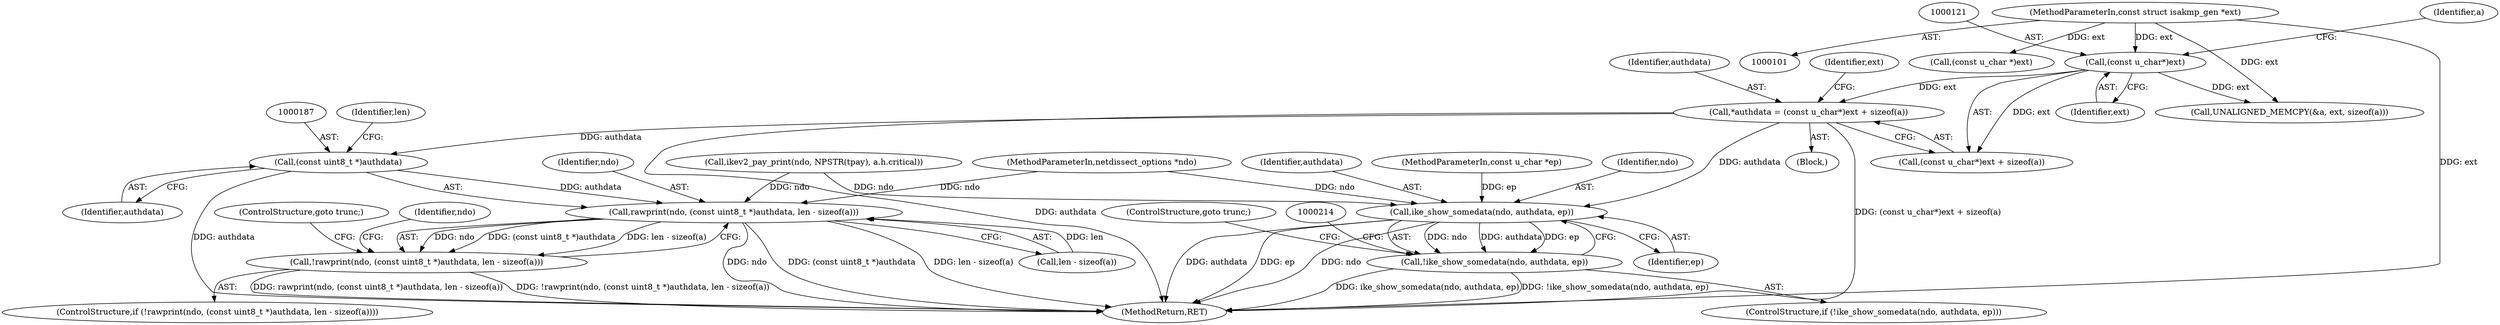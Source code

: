 digraph "0_tcpdump_c2ef693866beae071a24b45c49f9674af1df4028_1@integer" {
"1000117" [label="(Call,*authdata = (const u_char*)ext + sizeof(a))"];
"1000120" [label="(Call,(const u_char*)ext)"];
"1000104" [label="(MethodParameterIn,const struct isakmp_gen *ext)"];
"1000186" [label="(Call,(const uint8_t *)authdata)"];
"1000184" [label="(Call,rawprint(ndo, (const uint8_t *)authdata, len - sizeof(a)))"];
"1000183" [label="(Call,!rawprint(ndo, (const uint8_t *)authdata, len - sizeof(a)))"];
"1000206" [label="(Call,ike_show_somedata(ndo, authdata, ep))"];
"1000205" [label="(Call,!ike_show_somedata(ndo, authdata, ep))"];
"1000185" [label="(Identifier,ndo)"];
"1000209" [label="(Identifier,ep)"];
"1000193" [label="(ControlStructure,goto trunc;)"];
"1000186" [label="(Call,(const uint8_t *)authdata)"];
"1000183" [label="(Call,!rawprint(ndo, (const uint8_t *)authdata, len - sizeof(a)))"];
"1000119" [label="(Call,(const u_char*)ext + sizeof(a))"];
"1000189" [label="(Call,len - sizeof(a))"];
"1000122" [label="(Identifier,ext)"];
"1000206" [label="(Call,ike_show_somedata(ndo, authdata, ep))"];
"1000204" [label="(ControlStructure,if (!ike_show_somedata(ndo, authdata, ep)))"];
"1000124" [label="(Identifier,a)"];
"1000190" [label="(Identifier,len)"];
"1000184" [label="(Call,rawprint(ndo, (const uint8_t *)authdata, len - sizeof(a)))"];
"1000111" [label="(Block,)"];
"1000117" [label="(Call,*authdata = (const u_char*)ext + sizeof(a))"];
"1000135" [label="(Call,ikev2_pay_print(ndo, NPSTR(tpay), a.h.critical))"];
"1000196" [label="(Identifier,ndo)"];
"1000227" [label="(MethodReturn,RET)"];
"1000208" [label="(Identifier,authdata)"];
"1000128" [label="(Identifier,ext)"];
"1000188" [label="(Identifier,authdata)"];
"1000106" [label="(MethodParameterIn,const u_char *ep)"];
"1000213" [label="(Call,(const u_char *)ext)"];
"1000120" [label="(Call,(const u_char*)ext)"];
"1000207" [label="(Identifier,ndo)"];
"1000205" [label="(Call,!ike_show_somedata(ndo, authdata, ep))"];
"1000129" [label="(Call,UNALIGNED_MEMCPY(&a, ext, sizeof(a)))"];
"1000104" [label="(MethodParameterIn,const struct isakmp_gen *ext)"];
"1000118" [label="(Identifier,authdata)"];
"1000102" [label="(MethodParameterIn,netdissect_options *ndo)"];
"1000210" [label="(ControlStructure,goto trunc;)"];
"1000182" [label="(ControlStructure,if (!rawprint(ndo, (const uint8_t *)authdata, len - sizeof(a))))"];
"1000117" -> "1000111"  [label="AST: "];
"1000117" -> "1000119"  [label="CFG: "];
"1000118" -> "1000117"  [label="AST: "];
"1000119" -> "1000117"  [label="AST: "];
"1000128" -> "1000117"  [label="CFG: "];
"1000117" -> "1000227"  [label="DDG: authdata"];
"1000117" -> "1000227"  [label="DDG: (const u_char*)ext + sizeof(a)"];
"1000120" -> "1000117"  [label="DDG: ext"];
"1000117" -> "1000186"  [label="DDG: authdata"];
"1000117" -> "1000206"  [label="DDG: authdata"];
"1000120" -> "1000119"  [label="AST: "];
"1000120" -> "1000122"  [label="CFG: "];
"1000121" -> "1000120"  [label="AST: "];
"1000122" -> "1000120"  [label="AST: "];
"1000124" -> "1000120"  [label="CFG: "];
"1000120" -> "1000119"  [label="DDG: ext"];
"1000104" -> "1000120"  [label="DDG: ext"];
"1000120" -> "1000129"  [label="DDG: ext"];
"1000104" -> "1000101"  [label="AST: "];
"1000104" -> "1000227"  [label="DDG: ext"];
"1000104" -> "1000129"  [label="DDG: ext"];
"1000104" -> "1000213"  [label="DDG: ext"];
"1000186" -> "1000184"  [label="AST: "];
"1000186" -> "1000188"  [label="CFG: "];
"1000187" -> "1000186"  [label="AST: "];
"1000188" -> "1000186"  [label="AST: "];
"1000190" -> "1000186"  [label="CFG: "];
"1000186" -> "1000227"  [label="DDG: authdata"];
"1000186" -> "1000184"  [label="DDG: authdata"];
"1000184" -> "1000183"  [label="AST: "];
"1000184" -> "1000189"  [label="CFG: "];
"1000185" -> "1000184"  [label="AST: "];
"1000189" -> "1000184"  [label="AST: "];
"1000183" -> "1000184"  [label="CFG: "];
"1000184" -> "1000227"  [label="DDG: ndo"];
"1000184" -> "1000227"  [label="DDG: (const uint8_t *)authdata"];
"1000184" -> "1000227"  [label="DDG: len - sizeof(a)"];
"1000184" -> "1000183"  [label="DDG: ndo"];
"1000184" -> "1000183"  [label="DDG: (const uint8_t *)authdata"];
"1000184" -> "1000183"  [label="DDG: len - sizeof(a)"];
"1000135" -> "1000184"  [label="DDG: ndo"];
"1000102" -> "1000184"  [label="DDG: ndo"];
"1000189" -> "1000184"  [label="DDG: len"];
"1000183" -> "1000182"  [label="AST: "];
"1000193" -> "1000183"  [label="CFG: "];
"1000196" -> "1000183"  [label="CFG: "];
"1000183" -> "1000227"  [label="DDG: rawprint(ndo, (const uint8_t *)authdata, len - sizeof(a))"];
"1000183" -> "1000227"  [label="DDG: !rawprint(ndo, (const uint8_t *)authdata, len - sizeof(a))"];
"1000206" -> "1000205"  [label="AST: "];
"1000206" -> "1000209"  [label="CFG: "];
"1000207" -> "1000206"  [label="AST: "];
"1000208" -> "1000206"  [label="AST: "];
"1000209" -> "1000206"  [label="AST: "];
"1000205" -> "1000206"  [label="CFG: "];
"1000206" -> "1000227"  [label="DDG: authdata"];
"1000206" -> "1000227"  [label="DDG: ep"];
"1000206" -> "1000227"  [label="DDG: ndo"];
"1000206" -> "1000205"  [label="DDG: ndo"];
"1000206" -> "1000205"  [label="DDG: authdata"];
"1000206" -> "1000205"  [label="DDG: ep"];
"1000135" -> "1000206"  [label="DDG: ndo"];
"1000102" -> "1000206"  [label="DDG: ndo"];
"1000106" -> "1000206"  [label="DDG: ep"];
"1000205" -> "1000204"  [label="AST: "];
"1000210" -> "1000205"  [label="CFG: "];
"1000214" -> "1000205"  [label="CFG: "];
"1000205" -> "1000227"  [label="DDG: ike_show_somedata(ndo, authdata, ep)"];
"1000205" -> "1000227"  [label="DDG: !ike_show_somedata(ndo, authdata, ep)"];
}
